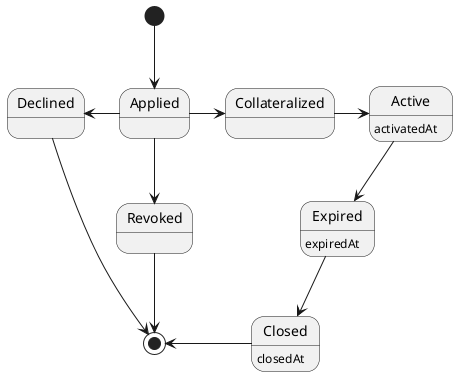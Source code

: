 @startuml

Active : activatedAt
Expired : expiredAt
Closed : closedAt

[*] --> Applied
Declined <- Applied
Applied --> Revoked
Applied -> Collateralized

Collateralized -> Active
Active --> Expired
Expired --> Closed

Revoked --> [*]
Declined --> [*]
[*] <- Closed

@enduml